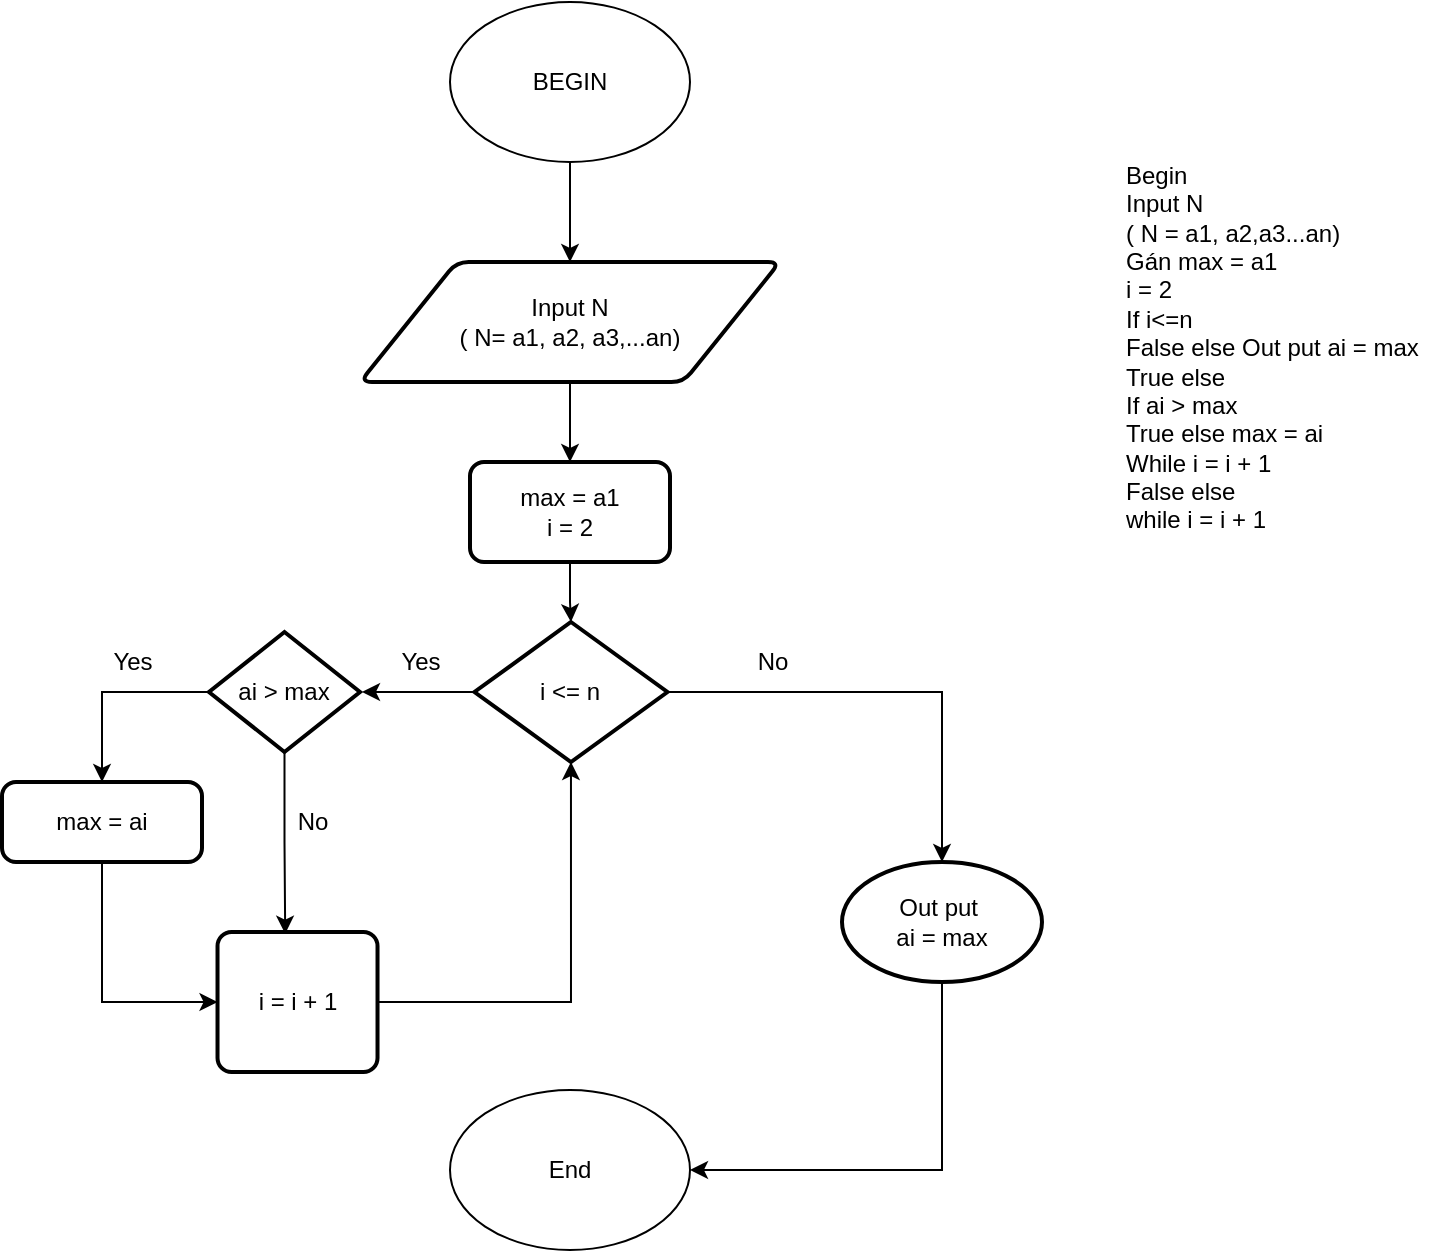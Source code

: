<mxfile version="13.9.9" type="device"><diagram id="C5RBs43oDa-KdzZeNtuy" name="Page-1"><mxGraphModel dx="1024" dy="1761" grid="1" gridSize="10" guides="1" tooltips="1" connect="1" arrows="1" fold="1" page="1" pageScale="1" pageWidth="827" pageHeight="1169" math="0" shadow="0"><root><mxCell id="WIyWlLk6GJQsqaUBKTNV-0"/><mxCell id="WIyWlLk6GJQsqaUBKTNV-1" parent="WIyWlLk6GJQsqaUBKTNV-0"/><mxCell id="8l5Uz-wxImodDneN1XWZ-11" style="edgeStyle=orthogonalEdgeStyle;rounded=0;orthogonalLoop=1;jettySize=auto;html=1;entryX=0.5;entryY=0;entryDx=0;entryDy=0;" parent="WIyWlLk6GJQsqaUBKTNV-1" source="8l5Uz-wxImodDneN1XWZ-0" edge="1"><mxGeometry relative="1" as="geometry"><mxPoint x="294.0" y="-1020" as="targetPoint"/></mxGeometry></mxCell><mxCell id="8l5Uz-wxImodDneN1XWZ-0" value="BEGIN" style="ellipse;whiteSpace=wrap;html=1;" parent="WIyWlLk6GJQsqaUBKTNV-1" vertex="1"><mxGeometry x="234" y="-1150" width="120" height="80" as="geometry"/></mxCell><mxCell id="8l5Uz-wxImodDneN1XWZ-8" value="End" style="ellipse;whiteSpace=wrap;html=1;" parent="WIyWlLk6GJQsqaUBKTNV-1" vertex="1"><mxGeometry x="234" y="-606" width="120" height="80" as="geometry"/></mxCell><mxCell id="8l5Uz-wxImodDneN1XWZ-50" style="edgeStyle=orthogonalEdgeStyle;rounded=0;orthogonalLoop=1;jettySize=auto;html=1;entryX=0.5;entryY=0;entryDx=0;entryDy=0;" parent="WIyWlLk6GJQsqaUBKTNV-1" source="8l5Uz-wxImodDneN1XWZ-13" target="8l5Uz-wxImodDneN1XWZ-49" edge="1"><mxGeometry relative="1" as="geometry"/></mxCell><mxCell id="8l5Uz-wxImodDneN1XWZ-13" value="Input N&lt;br&gt;( N= a1, a2, a3,...an)&lt;br&gt;" style="shape=parallelogram;html=1;strokeWidth=2;perimeter=parallelogramPerimeter;whiteSpace=wrap;rounded=1;arcSize=12;size=0.23;" parent="WIyWlLk6GJQsqaUBKTNV-1" vertex="1"><mxGeometry x="189" y="-1020" width="210" height="60" as="geometry"/></mxCell><mxCell id="8l5Uz-wxImodDneN1XWZ-16" value="Yes" style="text;html=1;resizable=0;autosize=1;align=center;verticalAlign=middle;points=[];fillColor=none;strokeColor=none;rounded=0;" parent="WIyWlLk6GJQsqaUBKTNV-1" vertex="1"><mxGeometry x="60" y="-830" width="30" height="20" as="geometry"/></mxCell><mxCell id="8l5Uz-wxImodDneN1XWZ-18" value="No" style="text;html=1;resizable=0;autosize=1;align=center;verticalAlign=middle;points=[];fillColor=none;strokeColor=none;rounded=0;" parent="WIyWlLk6GJQsqaUBKTNV-1" vertex="1"><mxGeometry x="380" y="-830" width="30" height="20" as="geometry"/></mxCell><mxCell id="8l5Uz-wxImodDneN1XWZ-101" style="edgeStyle=orthogonalEdgeStyle;rounded=0;orthogonalLoop=1;jettySize=auto;html=1;entryX=0.5;entryY=0;entryDx=0;entryDy=0;entryPerimeter=0;" parent="WIyWlLk6GJQsqaUBKTNV-1" source="8l5Uz-wxImodDneN1XWZ-32" target="8l5Uz-wxImodDneN1XWZ-100" edge="1"><mxGeometry relative="1" as="geometry"/></mxCell><mxCell id="8l5Uz-wxImodDneN1XWZ-106" style="edgeStyle=orthogonalEdgeStyle;rounded=0;orthogonalLoop=1;jettySize=auto;html=1;" parent="WIyWlLk6GJQsqaUBKTNV-1" source="8l5Uz-wxImodDneN1XWZ-32" edge="1"><mxGeometry relative="1" as="geometry"><mxPoint x="190" y="-805" as="targetPoint"/></mxGeometry></mxCell><mxCell id="8l5Uz-wxImodDneN1XWZ-32" value="i &amp;lt;= n" style="strokeWidth=2;html=1;shape=mxgraph.flowchart.decision;whiteSpace=wrap;" parent="WIyWlLk6GJQsqaUBKTNV-1" vertex="1"><mxGeometry x="246.24" y="-840" width="96.48" height="70" as="geometry"/></mxCell><mxCell id="8l5Uz-wxImodDneN1XWZ-51" style="edgeStyle=orthogonalEdgeStyle;rounded=0;orthogonalLoop=1;jettySize=auto;html=1;entryX=0.5;entryY=0;entryDx=0;entryDy=0;entryPerimeter=0;" parent="WIyWlLk6GJQsqaUBKTNV-1" source="8l5Uz-wxImodDneN1XWZ-49" target="8l5Uz-wxImodDneN1XWZ-32" edge="1"><mxGeometry relative="1" as="geometry"/></mxCell><mxCell id="8l5Uz-wxImodDneN1XWZ-49" value="max = a1&lt;br&gt;i = 2" style="rounded=1;whiteSpace=wrap;html=1;absoluteArcSize=1;arcSize=14;strokeWidth=2;" parent="WIyWlLk6GJQsqaUBKTNV-1" vertex="1"><mxGeometry x="244" y="-920" width="100" height="50" as="geometry"/></mxCell><mxCell id="8l5Uz-wxImodDneN1XWZ-108" style="edgeStyle=orthogonalEdgeStyle;rounded=0;orthogonalLoop=1;jettySize=auto;html=1;entryX=0.5;entryY=0;entryDx=0;entryDy=0;" parent="WIyWlLk6GJQsqaUBKTNV-1" source="8l5Uz-wxImodDneN1XWZ-73" target="8l5Uz-wxImodDneN1XWZ-98" edge="1"><mxGeometry relative="1" as="geometry"/></mxCell><mxCell id="8l5Uz-wxImodDneN1XWZ-110" style="edgeStyle=orthogonalEdgeStyle;rounded=0;orthogonalLoop=1;jettySize=auto;html=1;entryX=0.423;entryY=0.012;entryDx=0;entryDy=0;entryPerimeter=0;" parent="WIyWlLk6GJQsqaUBKTNV-1" source="8l5Uz-wxImodDneN1XWZ-73" target="8l5Uz-wxImodDneN1XWZ-80" edge="1"><mxGeometry relative="1" as="geometry"/></mxCell><mxCell id="8l5Uz-wxImodDneN1XWZ-73" value="ai &amp;gt; max" style="strokeWidth=2;html=1;shape=mxgraph.flowchart.decision;whiteSpace=wrap;" parent="WIyWlLk6GJQsqaUBKTNV-1" vertex="1"><mxGeometry x="113.48" y="-835" width="75.52" height="60" as="geometry"/></mxCell><mxCell id="8l5Uz-wxImodDneN1XWZ-111" style="edgeStyle=orthogonalEdgeStyle;rounded=0;orthogonalLoop=1;jettySize=auto;html=1;entryX=0.5;entryY=1;entryDx=0;entryDy=0;entryPerimeter=0;" parent="WIyWlLk6GJQsqaUBKTNV-1" source="8l5Uz-wxImodDneN1XWZ-80" target="8l5Uz-wxImodDneN1XWZ-32" edge="1"><mxGeometry relative="1" as="geometry"/></mxCell><mxCell id="8l5Uz-wxImodDneN1XWZ-80" value="i = i + 1" style="rounded=1;whiteSpace=wrap;html=1;absoluteArcSize=1;arcSize=14;strokeWidth=2;" parent="WIyWlLk6GJQsqaUBKTNV-1" vertex="1"><mxGeometry x="117.76" y="-685" width="80" height="70" as="geometry"/></mxCell><mxCell id="8l5Uz-wxImodDneN1XWZ-96" value="No" style="text;html=1;resizable=0;autosize=1;align=center;verticalAlign=middle;points=[];fillColor=none;strokeColor=none;rounded=0;" parent="WIyWlLk6GJQsqaUBKTNV-1" vertex="1"><mxGeometry x="150" y="-750" width="30" height="20" as="geometry"/></mxCell><mxCell id="8l5Uz-wxImodDneN1XWZ-97" value="Yes" style="text;html=1;resizable=0;autosize=1;align=center;verticalAlign=middle;points=[];fillColor=none;strokeColor=none;rounded=0;" parent="WIyWlLk6GJQsqaUBKTNV-1" vertex="1"><mxGeometry x="204.48" y="-830" width="30" height="20" as="geometry"/></mxCell><mxCell id="8l5Uz-wxImodDneN1XWZ-109" style="edgeStyle=orthogonalEdgeStyle;rounded=0;orthogonalLoop=1;jettySize=auto;html=1;entryX=0;entryY=0.5;entryDx=0;entryDy=0;" parent="WIyWlLk6GJQsqaUBKTNV-1" source="8l5Uz-wxImodDneN1XWZ-98" target="8l5Uz-wxImodDneN1XWZ-80" edge="1"><mxGeometry relative="1" as="geometry"><Array as="points"><mxPoint x="60" y="-650"/></Array></mxGeometry></mxCell><mxCell id="8l5Uz-wxImodDneN1XWZ-98" value="max = ai" style="rounded=1;whiteSpace=wrap;html=1;absoluteArcSize=1;arcSize=14;strokeWidth=2;" parent="WIyWlLk6GJQsqaUBKTNV-1" vertex="1"><mxGeometry x="10" y="-760" width="100" height="40" as="geometry"/></mxCell><mxCell id="8l5Uz-wxImodDneN1XWZ-102" style="edgeStyle=orthogonalEdgeStyle;rounded=0;orthogonalLoop=1;jettySize=auto;html=1;entryX=1;entryY=0.5;entryDx=0;entryDy=0;" parent="WIyWlLk6GJQsqaUBKTNV-1" source="8l5Uz-wxImodDneN1XWZ-100" target="8l5Uz-wxImodDneN1XWZ-8" edge="1"><mxGeometry relative="1" as="geometry"><Array as="points"><mxPoint x="480" y="-566"/></Array></mxGeometry></mxCell><mxCell id="8l5Uz-wxImodDneN1XWZ-100" value="Out put&amp;nbsp;&lt;br&gt;ai = max" style="strokeWidth=2;html=1;shape=mxgraph.flowchart.start_1;whiteSpace=wrap;" parent="WIyWlLk6GJQsqaUBKTNV-1" vertex="1"><mxGeometry x="430" y="-720" width="100" height="60" as="geometry"/></mxCell><mxCell id="bKoxR1tbq1dyIN9JLogB-0" value="Begin&lt;br&gt;Input N&lt;br&gt;( N = a1, a2,a3...an)&lt;br&gt;Gán max = a1&lt;br&gt;i = 2&lt;br&gt;If i&amp;lt;=n&lt;br&gt;False else Out put ai = max&lt;br&gt;True else&lt;br&gt;If ai &amp;gt; max&lt;br&gt;True else max = ai&amp;nbsp;&lt;br&gt;While i = i + 1&lt;br&gt;False else&lt;br&gt;while i = i + 1&lt;br&gt;&lt;br&gt;" style="text;html=1;align=left;verticalAlign=middle;resizable=0;points=[];autosize=1;" vertex="1" parent="WIyWlLk6GJQsqaUBKTNV-1"><mxGeometry x="570" y="-1070" width="160" height="200" as="geometry"/></mxCell></root></mxGraphModel></diagram></mxfile>
